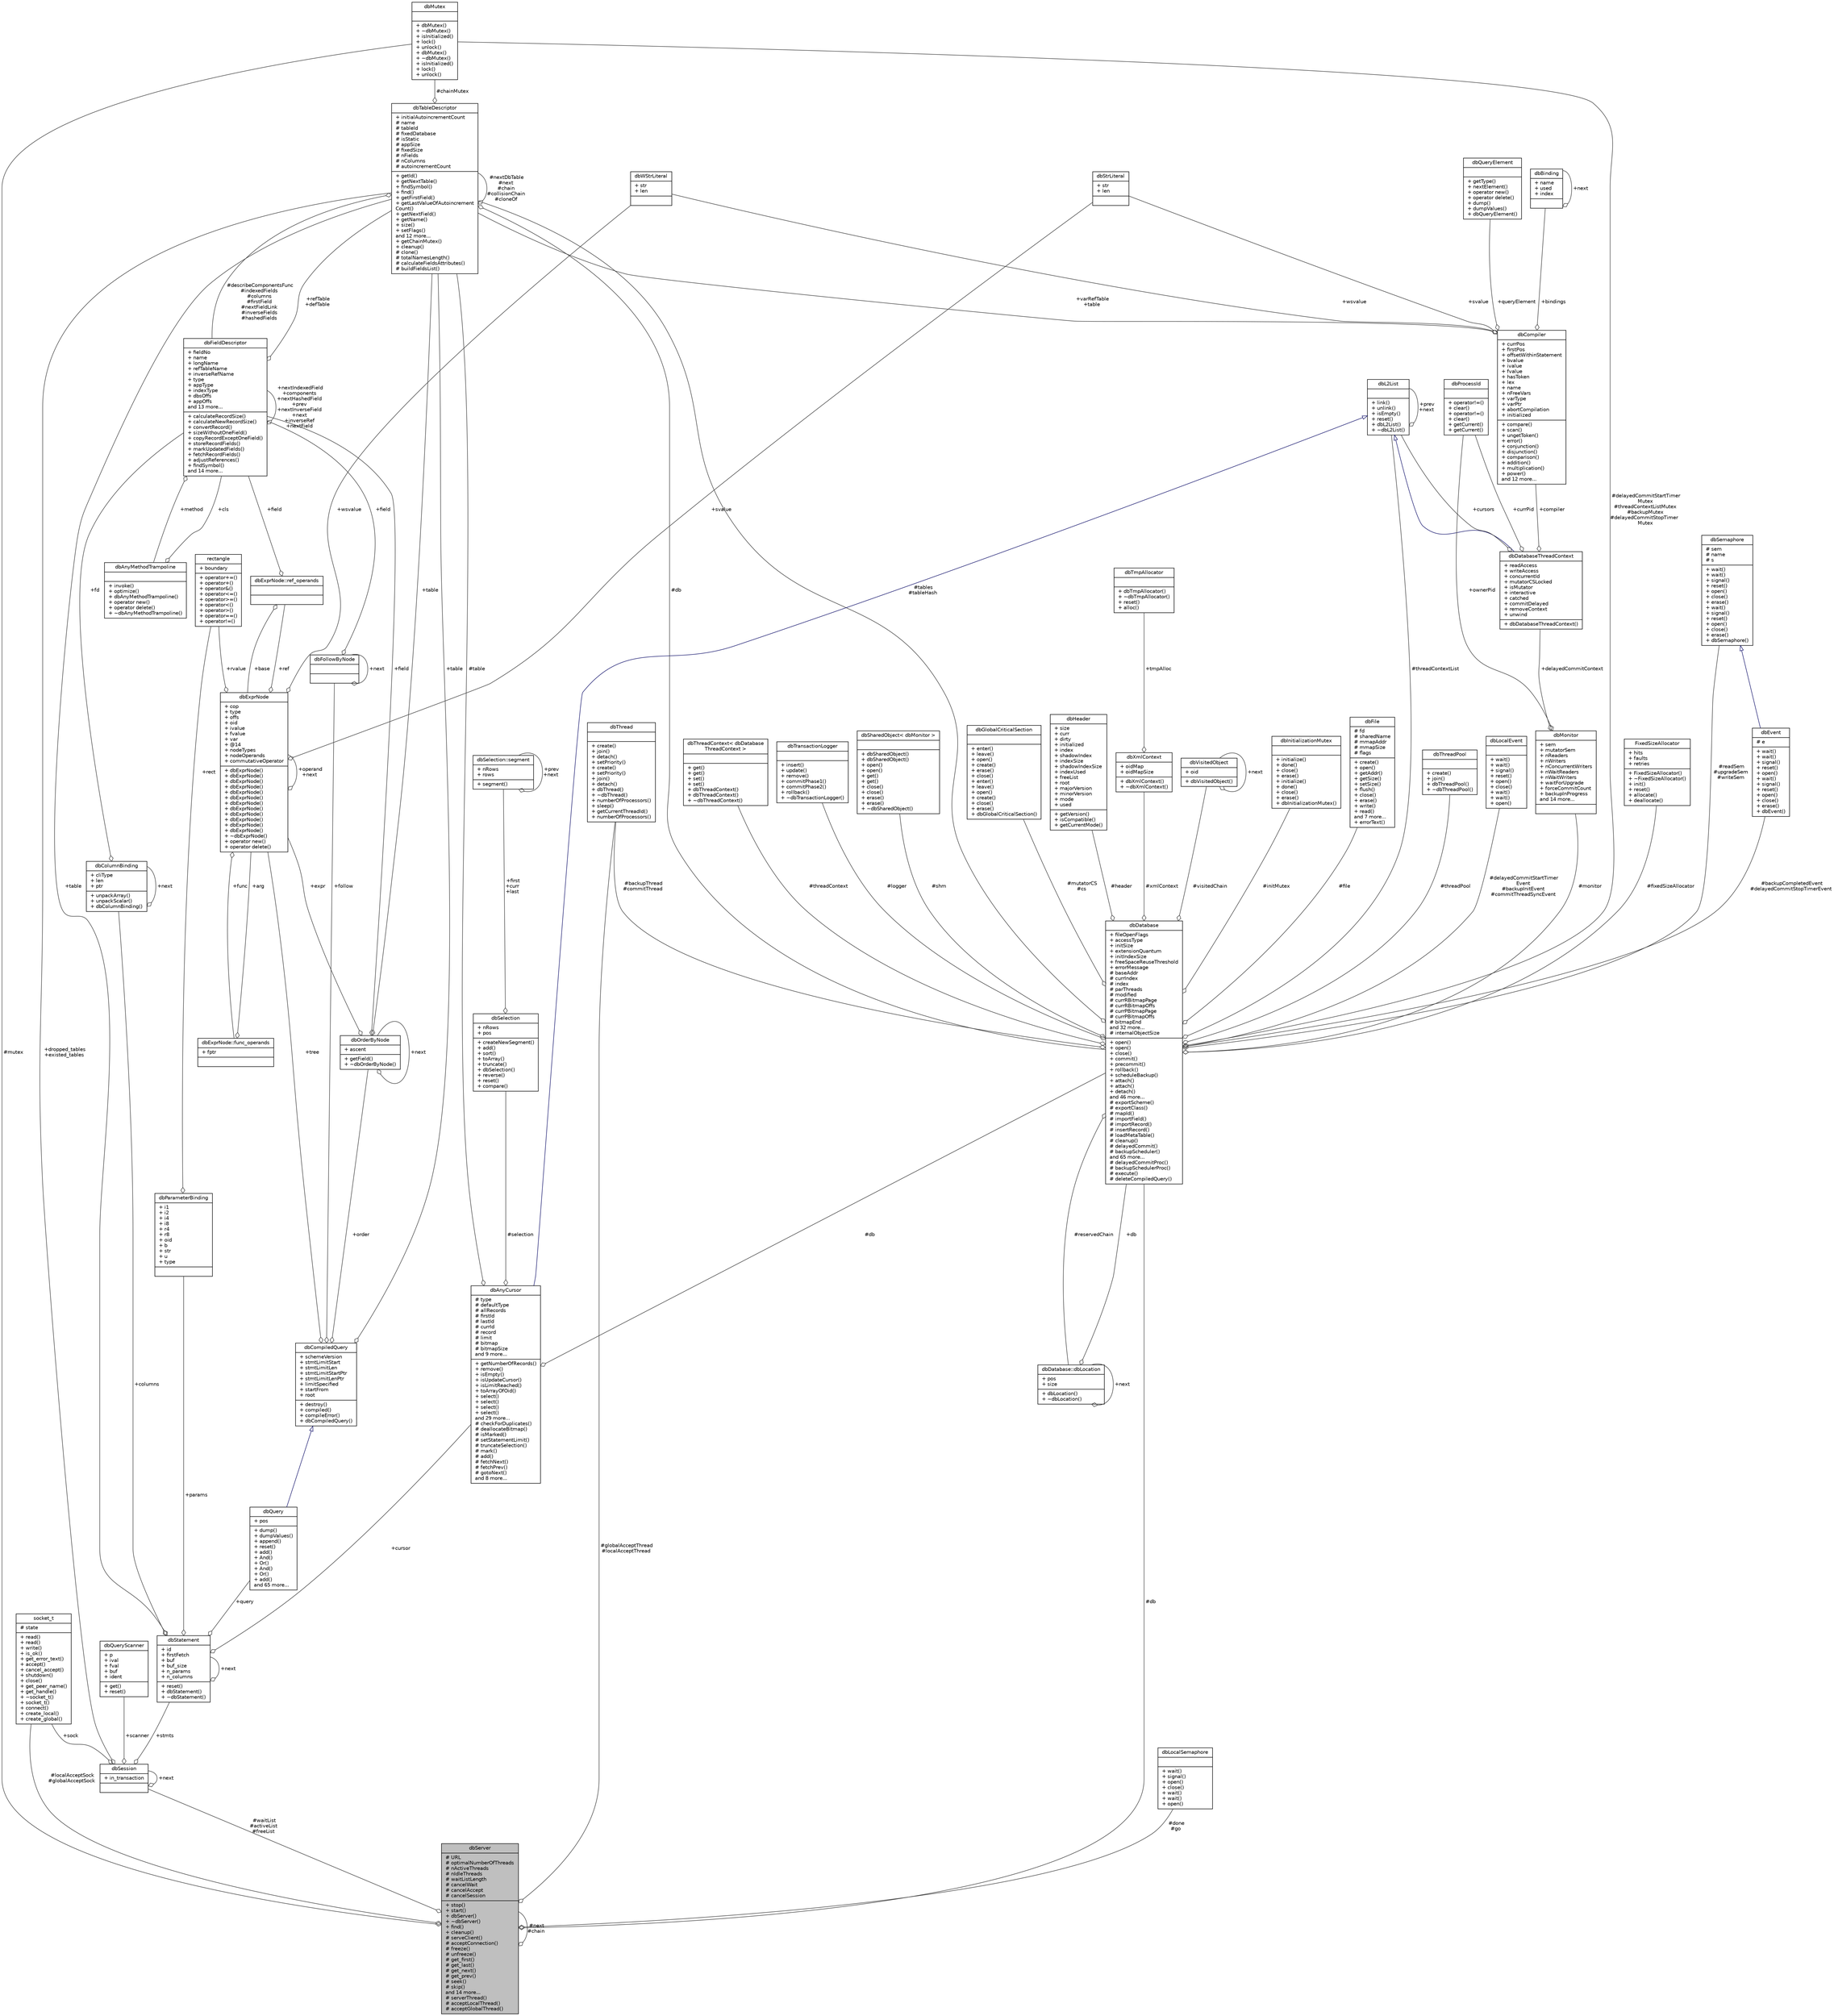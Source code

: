 digraph "dbServer"
{
 // INTERACTIVE_SVG=YES
 // LATEX_PDF_SIZE
  edge [fontname="Helvetica",fontsize="10",labelfontname="Helvetica",labelfontsize="10"];
  node [fontname="Helvetica",fontsize="10",shape=record];
  Node1 [label="{dbServer\n|# URL\l# optimalNumberOfThreads\l# nActiveThreads\l# nIdleThreads\l# waitListLength\l# cancelWait\l# cancelAccept\l# cancelSession\l|+ stop()\l+ start()\l+ dbServer()\l+ ~dbServer()\l+ find()\l+ cleanup()\l# serveClient()\l# acceptConnection()\l# freeze()\l# unfreeze()\l# get_first()\l# get_last()\l# get_next()\l# get_prev()\l# seek()\l# skip()\land 14 more...\l# serverThread()\l# acceptLocalThread()\l# acceptGlobalThread()\l}",height=0.2,width=0.4,color="black", fillcolor="grey75", style="filled", fontcolor="black",tooltip=" "];
  Node2 -> Node1 [color="grey25",fontsize="10",style="solid",label=" #mutex" ,arrowhead="odiamond",fontname="Helvetica"];
  Node2 [label="{dbMutex\n||+ dbMutex()\l+ ~dbMutex()\l+ isInitialized()\l+ lock()\l+ unlock()\l+ dbMutex()\l+ ~dbMutex()\l+ isInitialized()\l+ lock()\l+ unlock()\l}",height=0.2,width=0.4,color="black", fillcolor="white", style="filled",URL="$classdbMutex.html",tooltip=" "];
  Node1 -> Node1 [color="grey25",fontsize="10",style="solid",label=" #next\n#chain" ,arrowhead="odiamond",fontname="Helvetica"];
  Node3 -> Node1 [color="grey25",fontsize="10",style="solid",label=" #globalAcceptThread\n#localAcceptThread" ,arrowhead="odiamond",fontname="Helvetica"];
  Node3 [label="{dbThread\n||+ create()\l+ join()\l+ detach()\l+ setPriority()\l+ create()\l+ setPriority()\l+ join()\l+ detach()\l+ dbThread()\l+ ~dbThread()\l+ numberOfProcessors()\l+ sleep()\l+ getCurrentThreadId()\l+ numberOfProcessors()\l}",height=0.2,width=0.4,color="black", fillcolor="white", style="filled",URL="$classdbThread.html",tooltip=" "];
  Node4 -> Node1 [color="grey25",fontsize="10",style="solid",label=" #localAcceptSock\n#globalAcceptSock" ,arrowhead="odiamond",fontname="Helvetica"];
  Node4 [label="{socket_t\n|# state\l|+ read()\l+ read()\l+ write()\l+ is_ok()\l+ get_error_text()\l+ accept()\l+ cancel_accept()\l+ shutdown()\l+ close()\l+ get_peer_name()\l+ get_handle()\l+ ~socket_t()\l+ socket_t()\l+ connect()\l+ create_local()\l+ create_global()\l}",height=0.2,width=0.4,color="black", fillcolor="white", style="filled",URL="$classsocket__t.html",tooltip=" "];
  Node5 -> Node1 [color="grey25",fontsize="10",style="solid",label=" #waitList\n#activeList\n#freeList" ,arrowhead="odiamond",fontname="Helvetica"];
  Node5 [label="{dbSession\n|+ in_transaction\l|}",height=0.2,width=0.4,color="black", fillcolor="white", style="filled",URL="$classdbSession.html",tooltip=" "];
  Node6 -> Node5 [color="grey25",fontsize="10",style="solid",label=" +stmts" ,arrowhead="odiamond",fontname="Helvetica"];
  Node6 [label="{dbStatement\n|+ id\l+ firstFetch\l+ buf\l+ buf_size\l+ n_params\l+ n_columns\l|+ reset()\l+ dbStatement()\l+ ~dbStatement()\l}",height=0.2,width=0.4,color="black", fillcolor="white", style="filled",URL="$classdbStatement.html",tooltip=" "];
  Node6 -> Node6 [color="grey25",fontsize="10",style="solid",label=" +next" ,arrowhead="odiamond",fontname="Helvetica"];
  Node7 -> Node6 [color="grey25",fontsize="10",style="solid",label=" +params" ,arrowhead="odiamond",fontname="Helvetica"];
  Node7 [label="{dbParameterBinding\n|+ i1\l+ i2\l+ i4\l+ i8\l+ r4\l+ r8\l+ oid\l+ b\l+ str\l+ u\l+ type\l|}",height=0.2,width=0.4,color="black", fillcolor="white", style="filled",URL="$structdbParameterBinding.html",tooltip=" "];
  Node8 -> Node7 [color="grey25",fontsize="10",style="solid",label=" +rect" ,arrowhead="odiamond",fontname="Helvetica"];
  Node8 [label="{rectangle\n|+ boundary\l|+ operator+=()\l+ operator+()\l+ operator&()\l+ operator\<=()\l+ operator\>=()\l+ operator\<()\l+ operator\>()\l+ operator==()\l+ operator!=()\l}",height=0.2,width=0.4,color="black", fillcolor="white", style="filled",URL="$classrectangle.html",tooltip=" "];
  Node9 -> Node6 [color="grey25",fontsize="10",style="solid",label=" +query" ,arrowhead="odiamond",fontname="Helvetica"];
  Node9 [label="{dbQuery\n|+ pos\l|+ dump()\l+ dumpValues()\l+ append()\l+ reset()\l+ add()\l+ And()\l+ Or()\l+ And()\l+ Or()\l+ add()\land 65 more...\l}",height=0.2,width=0.4,color="black", fillcolor="white", style="filled",URL="$classdbQuery.html",tooltip=" "];
  Node10 -> Node9 [dir="back",color="midnightblue",fontsize="10",style="solid",arrowtail="onormal",fontname="Helvetica"];
  Node10 [label="{dbCompiledQuery\n|+ schemeVersion\l+ stmtLimitStart\l+ stmtLimitLen\l+ stmtLimitStartPtr\l+ stmtLimitLenPtr\l+ limitSpecified\l+ startFrom\l+ root\l|+ destroy()\l+ compiled()\l+ compileError()\l+ dbCompiledQuery()\l}",height=0.2,width=0.4,color="black", fillcolor="white", style="filled",URL="$classdbCompiledQuery.html",tooltip=" "];
  Node11 -> Node10 [color="grey25",fontsize="10",style="solid",label=" +order" ,arrowhead="odiamond",fontname="Helvetica"];
  Node11 [label="{dbOrderByNode\n|+ ascent\l|+ getField()\l+ ~dbOrderByNode()\l}",height=0.2,width=0.4,color="black", fillcolor="white", style="filled",URL="$classdbOrderByNode.html",tooltip=" "];
  Node11 -> Node11 [color="grey25",fontsize="10",style="solid",label=" +next" ,arrowhead="odiamond",fontname="Helvetica"];
  Node12 -> Node11 [color="grey25",fontsize="10",style="solid",label=" +table" ,arrowhead="odiamond",fontname="Helvetica"];
  Node12 [label="{dbTableDescriptor\n|+ initialAutoincrementCount\l# name\l# tableId\l# fixedDatabase\l# isStatic\l# appSize\l# fixedSize\l# nFields\l# nColumns\l# autoincrementCount\l|+ getId()\l+ getNextTable()\l+ findSymbol()\l+ find()\l+ getFirstField()\l+ getLastValueOfAutoincrement\lCount()\l+ getNextField()\l+ getName()\l+ size()\l+ setFlags()\land 12 more...\l+ getChainMutex()\l+ cleanup()\l# clone()\l# totalNamesLength()\l# calculateFieldsAttributes()\l# buildFieldsList()\l}",height=0.2,width=0.4,color="black", fillcolor="white", style="filled",URL="$classdbTableDescriptor.html",tooltip=" "];
  Node2 -> Node12 [color="grey25",fontsize="10",style="solid",label=" #chainMutex" ,arrowhead="odiamond",fontname="Helvetica"];
  Node12 -> Node12 [color="grey25",fontsize="10",style="solid",label=" #nextDbTable\n#next\n#chain\n#collisionChain\n#cloneOf" ,arrowhead="odiamond",fontname="Helvetica"];
  Node13 -> Node12 [color="grey25",fontsize="10",style="solid",label=" #db" ,arrowhead="odiamond",fontname="Helvetica"];
  Node13 [label="{dbDatabase\n|+ fileOpenFlags\l+ accessType\l+ initSize\l+ extensionQuantum\l+ initIndexSize\l+ freeSpaceReuseThreshold\l+ errorMessage\l# baseAddr\l# currIndex\l# index\l# parThreads\l# modified\l# currRBitmapPage\l# currRBitmapOffs\l# currPBitmapPage\l# currPBitmapOffs\l# bitmapEnd\land 32 more...\l# internalObjectSize\l|+ open()\l+ open()\l+ close()\l+ commit()\l+ precommit()\l+ rollback()\l+ scheduleBackup()\l+ attach()\l+ attach()\l+ detach()\land 46 more...\l# exportScheme()\l# exportClass()\l# mapId()\l# importField()\l# importRecord()\l# insertRecord()\l# loadMetaTable()\l# cleanup()\l# delayedCommit()\l# backupScheduler()\land 65 more...\l# delayedCommitProc()\l# backupSchedulerProc()\l# execute()\l# deleteCompiledQuery()\l}",height=0.2,width=0.4,color="black", fillcolor="white", style="filled",URL="$classdbDatabase.html",tooltip=" "];
  Node14 -> Node13 [color="grey25",fontsize="10",style="solid",label=" #backupCompletedEvent\n#delayedCommitStopTimerEvent" ,arrowhead="odiamond",fontname="Helvetica"];
  Node14 [label="{dbEvent\n|# e\l|+ wait()\l+ wait()\l+ signal()\l+ reset()\l+ open()\l+ wait()\l+ signal()\l+ reset()\l+ open()\l+ close()\l+ erase()\l+ dbEvent()\l}",height=0.2,width=0.4,color="black", fillcolor="white", style="filled",URL="$classdbEvent.html",tooltip=" "];
  Node15 -> Node14 [dir="back",color="midnightblue",fontsize="10",style="solid",arrowtail="onormal",fontname="Helvetica"];
  Node15 [label="{dbSemaphore\n|# sem\l# name\l# s\l|+ wait()\l+ wait()\l+ signal()\l+ reset()\l+ open()\l+ close()\l+ erase()\l+ wait()\l+ signal()\l+ reset()\l+ open()\l+ close()\l+ erase()\l+ dbSemaphore()\l}",height=0.2,width=0.4,color="black", fillcolor="white", style="filled",URL="$classdbSemaphore.html",tooltip=" "];
  Node16 -> Node13 [color="grey25",fontsize="10",style="solid",label=" #threadContext" ,arrowhead="odiamond",fontname="Helvetica"];
  Node16 [label="{dbThreadContext\< dbDatabase\lThreadContext \>\n||+ get()\l+ get()\l+ set()\l+ set()\l+ dbThreadContext()\l+ dbThreadContext()\l+ ~dbThreadContext()\l}",height=0.2,width=0.4,color="black", fillcolor="white", style="filled",URL="$classdbThreadContext.html",tooltip=" "];
  Node17 -> Node13 [color="grey25",fontsize="10",style="solid",label=" #logger" ,arrowhead="odiamond",fontname="Helvetica"];
  Node17 [label="{dbTransactionLogger\n||+ insert()\l+ update()\l+ remove()\l+ commitPhase1()\l+ commitPhase2()\l+ rollback()\l+ ~dbTransactionLogger()\l}",height=0.2,width=0.4,color="black", fillcolor="white", style="filled",URL="$classdbTransactionLogger.html",tooltip=" "];
  Node18 -> Node13 [color="grey25",fontsize="10",style="solid",label=" #shm" ,arrowhead="odiamond",fontname="Helvetica"];
  Node18 [label="{dbSharedObject\< dbMonitor \>\n||+ dbSharedObject()\l+ dbSharedObject()\l+ open()\l+ open()\l+ get()\l+ get()\l+ close()\l+ close()\l+ erase()\l+ erase()\l+ ~dbSharedObject()\l}",height=0.2,width=0.4,color="black", fillcolor="white", style="filled",URL="$classdbSharedObject.html",tooltip=" "];
  Node2 -> Node13 [color="grey25",fontsize="10",style="solid",label=" #delayedCommitStartTimer\lMutex\n#threadContextListMutex\n#backupMutex\n#delayedCommitStopTimer\lMutex" ,arrowhead="odiamond",fontname="Helvetica"];
  Node19 -> Node13 [color="grey25",fontsize="10",style="solid",label=" #mutatorCS\n#cs" ,arrowhead="odiamond",fontname="Helvetica"];
  Node19 [label="{dbGlobalCriticalSection\n||+ enter()\l+ leave()\l+ open()\l+ create()\l+ erase()\l+ close()\l+ enter()\l+ leave()\l+ open()\l+ create()\l+ close()\l+ erase()\l+ dbGlobalCriticalSection()\l}",height=0.2,width=0.4,color="black", fillcolor="white", style="filled",URL="$classdbGlobalCriticalSection.html",tooltip=" "];
  Node20 -> Node13 [color="grey25",fontsize="10",style="solid",label=" #header" ,arrowhead="odiamond",fontname="Helvetica"];
  Node20 [label="{dbHeader\n|+ size\l+ curr\l+ dirty\l+ initialized\l+ index\l+ shadowIndex\l+ indexSize\l+ shadowIndexSize\l+ indexUsed\l+ freeList\l+ root\l+ majorVersion\l+ minorVersion\l+ mode\l+ used\l|+ getVersion()\l+ isCompatible()\l+ getCurrentMode()\l}",height=0.2,width=0.4,color="black", fillcolor="white", style="filled",URL="$classdbHeader.html",tooltip=" "];
  Node21 -> Node13 [color="grey25",fontsize="10",style="solid",label=" #threadContextList" ,arrowhead="odiamond",fontname="Helvetica"];
  Node21 [label="{dbL2List\n||+ link()\l+ unlink()\l+ isEmpty()\l+ reset()\l+ dbL2List()\l+ ~dbL2List()\l}",height=0.2,width=0.4,color="black", fillcolor="white", style="filled",URL="$classdbL2List.html",tooltip=" "];
  Node21 -> Node21 [color="grey25",fontsize="10",style="solid",label=" +prev\n+next" ,arrowhead="odiamond",fontname="Helvetica"];
  Node22 -> Node13 [color="grey25",fontsize="10",style="solid",label=" #visitedChain" ,arrowhead="odiamond",fontname="Helvetica"];
  Node22 [label="{dbVisitedObject\n|+ oid\l|+ dbVisitedObject()\l}",height=0.2,width=0.4,color="black", fillcolor="white", style="filled",URL="$classdbVisitedObject.html",tooltip=" "];
  Node22 -> Node22 [color="grey25",fontsize="10",style="solid",label=" +next" ,arrowhead="odiamond",fontname="Helvetica"];
  Node12 -> Node13 [color="grey25",fontsize="10",style="solid",label=" #tables\n#tableHash" ,arrowhead="odiamond",fontname="Helvetica"];
  Node15 -> Node13 [color="grey25",fontsize="10",style="solid",label=" #readSem\n#upgradeSem\n#writeSem" ,arrowhead="odiamond",fontname="Helvetica"];
  Node3 -> Node13 [color="grey25",fontsize="10",style="solid",label=" #backupThread\n#commitThread" ,arrowhead="odiamond",fontname="Helvetica"];
  Node23 -> Node13 [color="grey25",fontsize="10",style="solid",label=" #initMutex" ,arrowhead="odiamond",fontname="Helvetica"];
  Node23 [label="{dbInitializationMutex\n||+ initialize()\l+ done()\l+ close()\l+ erase()\l+ initialize()\l+ done()\l+ close()\l+ erase()\l+ dbInitializationMutex()\l}",height=0.2,width=0.4,color="black", fillcolor="white", style="filled",URL="$classdbInitializationMutex.html",tooltip=" "];
  Node24 -> Node13 [color="grey25",fontsize="10",style="solid",label=" #reservedChain" ,arrowhead="odiamond",fontname="Helvetica"];
  Node24 [label="{dbDatabase::dbLocation\n|+ pos\l+ size\l|+ dbLocation()\l+ ~dbLocation()\l}",height=0.2,width=0.4,color="black", fillcolor="white", style="filled",URL="$structdbDatabase_1_1dbLocation.html",tooltip=" "];
  Node24 -> Node24 [color="grey25",fontsize="10",style="solid",label=" +next" ,arrowhead="odiamond",fontname="Helvetica"];
  Node13 -> Node24 [color="grey25",fontsize="10",style="solid",label=" +db" ,arrowhead="odiamond",fontname="Helvetica"];
  Node25 -> Node13 [color="grey25",fontsize="10",style="solid",label=" #file" ,arrowhead="odiamond",fontname="Helvetica"];
  Node25 [label="{dbFile\n|# fd\l# sharedName\l# mmapAddr\l# mmapSize\l# flags\l|+ create()\l+ open()\l+ getAddr()\l+ getSize()\l+ setSize()\l+ flush()\l+ close()\l+ erase()\l+ write()\l+ read()\land 7 more...\l+ errorText()\l}",height=0.2,width=0.4,color="black", fillcolor="white", style="filled",URL="$classdbFile.html",tooltip=" "];
  Node26 -> Node13 [color="grey25",fontsize="10",style="solid",label=" #threadPool" ,arrowhead="odiamond",fontname="Helvetica"];
  Node26 [label="{dbThreadPool\n||+ create()\l+ join()\l+ dbThreadPool()\l+ ~dbThreadPool()\l}",height=0.2,width=0.4,color="black", fillcolor="white", style="filled",URL="$classdbThreadPool.html",tooltip=" "];
  Node27 -> Node13 [color="grey25",fontsize="10",style="solid",label=" #delayedCommitStartTimer\lEvent\n#backupInitEvent\n#commitThreadSyncEvent" ,arrowhead="odiamond",fontname="Helvetica"];
  Node27 [label="{dbLocalEvent\n||+ wait()\l+ wait()\l+ signal()\l+ reset()\l+ open()\l+ close()\l+ wait()\l+ wait()\l+ open()\l}",height=0.2,width=0.4,color="black", fillcolor="white", style="filled",URL="$classdbLocalEvent.html",tooltip=" "];
  Node28 -> Node13 [color="grey25",fontsize="10",style="solid",label=" #xmlContext" ,arrowhead="odiamond",fontname="Helvetica"];
  Node28 [label="{dbXmlContext\n|+ oidMap\l+ oidMapSize\l|+ dbXmlContext()\l+ ~dbXmlContext()\l}",height=0.2,width=0.4,color="black", fillcolor="white", style="filled",URL="$classdbXmlContext.html",tooltip=" "];
  Node29 -> Node28 [color="grey25",fontsize="10",style="solid",label=" +tmpAlloc" ,arrowhead="odiamond",fontname="Helvetica"];
  Node29 [label="{dbTmpAllocator\n||+ dbTmpAllocator()\l+ ~dbTmpAllocator()\l+ reset()\l+ alloc()\l}",height=0.2,width=0.4,color="black", fillcolor="white", style="filled",URL="$classdbTmpAllocator.html",tooltip=" "];
  Node30 -> Node13 [color="grey25",fontsize="10",style="solid",label=" #fixedSizeAllocator" ,arrowhead="odiamond",fontname="Helvetica"];
  Node30 [label="{FixedSizeAllocator\n|+ hits\l+ faults\l+ retries\l|+ FixedSizeAllocator()\l+ ~FixedSizeAllocator()\l+ init()\l+ reset()\l+ allocate()\l+ deallocate()\l}",height=0.2,width=0.4,color="black", fillcolor="white", style="filled",URL="$classFixedSizeAllocator.html",tooltip=" "];
  Node31 -> Node13 [color="grey25",fontsize="10",style="solid",label=" #monitor" ,arrowhead="odiamond",fontname="Helvetica"];
  Node31 [label="{dbMonitor\n|+ sem\l+ mutatorSem\l+ nReaders\l+ nWriters\l+ nConcurrentWriters\l+ nWaitReaders\l+ nWaitWriters\l+ waitForUpgrade\l+ forceCommitCount\l+ backupInProgress\land 14 more...\l|}",height=0.2,width=0.4,color="black", fillcolor="white", style="filled",URL="$classdbMonitor.html",tooltip=" "];
  Node32 -> Node31 [color="grey25",fontsize="10",style="solid",label=" +delayedCommitContext" ,arrowhead="odiamond",fontname="Helvetica"];
  Node32 [label="{dbDatabaseThreadContext\n|+ readAccess\l+ writeAccess\l+ concurrentId\l+ mutatorCSLocked\l+ isMutator\l+ interactive\l+ catched\l+ commitDelayed\l+ removeContext\l+ unwind\l|+ dbDatabaseThreadContext()\l}",height=0.2,width=0.4,color="black", fillcolor="white", style="filled",URL="$classdbDatabaseThreadContext.html",tooltip=" "];
  Node21 -> Node32 [dir="back",color="midnightblue",fontsize="10",style="solid",arrowtail="onormal",fontname="Helvetica"];
  Node21 -> Node32 [color="grey25",fontsize="10",style="solid",label=" +cursors" ,arrowhead="odiamond",fontname="Helvetica"];
  Node33 -> Node32 [color="grey25",fontsize="10",style="solid",label=" +compiler" ,arrowhead="odiamond",fontname="Helvetica"];
  Node33 [label="{dbCompiler\n|+ currPos\l+ firstPos\l+ offsetWithinStatement\l+ bvalue\l+ ivalue\l+ fvalue\l+ hasToken\l+ lex\l+ name\l+ nFreeVars\l+ varType\l+ varPtr\l+ abortCompilation\l+ initialized\l|+ compare()\l+ scan()\l+ ungetToken()\l+ error()\l+ conjunction()\l+ disjunction()\l+ comparison()\l+ addition()\l+ multiplication()\l+ power()\land 12 more...\l}",height=0.2,width=0.4,color="black", fillcolor="white", style="filled",URL="$classdbCompiler.html",tooltip=" "];
  Node34 -> Node33 [color="grey25",fontsize="10",style="solid",label=" +svalue" ,arrowhead="odiamond",fontname="Helvetica"];
  Node34 [label="{dbStrLiteral\n|+ str\l+ len\l|}",height=0.2,width=0.4,color="black", fillcolor="white", style="filled",URL="$structdbStrLiteral.html",tooltip=" "];
  Node12 -> Node33 [color="grey25",fontsize="10",style="solid",label=" +varRefTable\n+table" ,arrowhead="odiamond",fontname="Helvetica"];
  Node35 -> Node33 [color="grey25",fontsize="10",style="solid",label=" +wsvalue" ,arrowhead="odiamond",fontname="Helvetica"];
  Node35 [label="{dbWStrLiteral\n|+ str\l+ len\l|}",height=0.2,width=0.4,color="black", fillcolor="white", style="filled",URL="$structdbWStrLiteral.html",tooltip=" "];
  Node36 -> Node33 [color="grey25",fontsize="10",style="solid",label=" +bindings" ,arrowhead="odiamond",fontname="Helvetica"];
  Node36 [label="{dbBinding\n|+ name\l+ used\l+ index\l|}",height=0.2,width=0.4,color="black", fillcolor="white", style="filled",URL="$classdbBinding.html",tooltip=" "];
  Node36 -> Node36 [color="grey25",fontsize="10",style="solid",label=" +next" ,arrowhead="odiamond",fontname="Helvetica"];
  Node37 -> Node33 [color="grey25",fontsize="10",style="solid",label=" +queryElement" ,arrowhead="odiamond",fontname="Helvetica"];
  Node37 [label="{dbQueryElement\n||+ getType()\l+ nextElement()\l+ operator new()\l+ operator delete()\l+ dump()\l+ dumpValues()\l+ dbQueryElement()\l}",height=0.2,width=0.4,color="black", fillcolor="white", style="filled",URL="$classdbQueryElement.html",tooltip=" "];
  Node38 -> Node32 [color="grey25",fontsize="10",style="solid",label=" +currPid" ,arrowhead="odiamond",fontname="Helvetica"];
  Node38 [label="{dbProcessId\n||+ operator!=()\l+ clear()\l+ operator!=()\l+ clear()\l+ getCurrent()\l+ getCurrent()\l}",height=0.2,width=0.4,color="black", fillcolor="white", style="filled",URL="$classdbProcessId.html",tooltip=" "];
  Node38 -> Node31 [color="grey25",fontsize="10",style="solid",label=" +ownerPid" ,arrowhead="odiamond",fontname="Helvetica"];
  Node39 -> Node12 [color="grey25",fontsize="10",style="solid",label=" #describeComponentsFunc\n#indexedFields\n#columns\n#firstField\n#nextFieldLink\n#inverseFields\n#hashedFields" ,arrowhead="odiamond",fontname="Helvetica"];
  Node39 [label="{dbFieldDescriptor\n|+ fieldNo\l+ name\l+ longName\l+ refTableName\l+ inverseRefName\l+ type\l+ appType\l+ indexType\l+ dbsOffs\l+ appOffs\land 13 more...\l|+ calculateRecordSize()\l+ calculateNewRecordSize()\l+ convertRecord()\l+ sizeWithoutOneField()\l+ copyRecordExceptOneField()\l+ storeRecordFields()\l+ markUpdatedFields()\l+ fetchRecordFields()\l+ adjustReferences()\l+ findSymbol()\land 14 more...\l}",height=0.2,width=0.4,color="black", fillcolor="white", style="filled",URL="$classdbFieldDescriptor.html",tooltip=" "];
  Node40 -> Node39 [color="grey25",fontsize="10",style="solid",label=" +method" ,arrowhead="odiamond",fontname="Helvetica"];
  Node40 [label="{dbAnyMethodTrampoline\n||+ invoke()\l+ optimize()\l+ dbAnyMethodTrampoline()\l+ operator new()\l+ operator delete()\l+ ~dbAnyMethodTrampoline()\l}",height=0.2,width=0.4,color="black", fillcolor="white", style="filled",URL="$classdbAnyMethodTrampoline.html",tooltip=" "];
  Node39 -> Node40 [color="grey25",fontsize="10",style="solid",label=" +cls" ,arrowhead="odiamond",fontname="Helvetica"];
  Node12 -> Node39 [color="grey25",fontsize="10",style="solid",label=" +refTable\n+defTable" ,arrowhead="odiamond",fontname="Helvetica"];
  Node39 -> Node39 [color="grey25",fontsize="10",style="solid",label=" +nextIndexedField\n+components\n+nextHashedField\n+prev\n+nextInverseField\n+next\n+inverseRef\n+nextField" ,arrowhead="odiamond",fontname="Helvetica"];
  Node41 -> Node11 [color="grey25",fontsize="10",style="solid",label=" +expr" ,arrowhead="odiamond",fontname="Helvetica"];
  Node41 [label="{dbExprNode\n|+ cop\l+ type\l+ offs\l+ oid\l+ ivalue\l+ fvalue\l+ var\l+ @14\l+ nodeTypes\l+ nodeOperands\l+ commutativeOperator\l|+ dbExprNode()\l+ dbExprNode()\l+ dbExprNode()\l+ dbExprNode()\l+ dbExprNode()\l+ dbExprNode()\l+ dbExprNode()\l+ dbExprNode()\l+ dbExprNode()\l+ dbExprNode()\l+ dbExprNode()\l+ dbExprNode()\l+ ~dbExprNode()\l+ operator new()\l+ operator delete()\l}",height=0.2,width=0.4,color="black", fillcolor="white", style="filled",URL="$classdbExprNode.html",tooltip=" "];
  Node34 -> Node41 [color="grey25",fontsize="10",style="solid",label=" +svalue" ,arrowhead="odiamond",fontname="Helvetica"];
  Node42 -> Node41 [color="grey25",fontsize="10",style="solid",label=" +func" ,arrowhead="odiamond",fontname="Helvetica"];
  Node42 [label="{dbExprNode::func_operands\n|+ fptr\l|}",height=0.2,width=0.4,color="black", fillcolor="white", style="filled",URL="$structdbExprNode_1_1func__operands.html",tooltip=" "];
  Node41 -> Node42 [color="grey25",fontsize="10",style="solid",label=" +arg" ,arrowhead="odiamond",fontname="Helvetica"];
  Node43 -> Node41 [color="grey25",fontsize="10",style="solid",label=" +ref" ,arrowhead="odiamond",fontname="Helvetica"];
  Node43 [label="{dbExprNode::ref_operands\n||}",height=0.2,width=0.4,color="black", fillcolor="white", style="filled",URL="$structdbExprNode_1_1ref__operands.html",tooltip=" "];
  Node41 -> Node43 [color="grey25",fontsize="10",style="solid",label=" +base" ,arrowhead="odiamond",fontname="Helvetica"];
  Node39 -> Node43 [color="grey25",fontsize="10",style="solid",label=" +field" ,arrowhead="odiamond",fontname="Helvetica"];
  Node8 -> Node41 [color="grey25",fontsize="10",style="solid",label=" +rvalue" ,arrowhead="odiamond",fontname="Helvetica"];
  Node35 -> Node41 [color="grey25",fontsize="10",style="solid",label=" +wsvalue" ,arrowhead="odiamond",fontname="Helvetica"];
  Node41 -> Node41 [color="grey25",fontsize="10",style="solid",label=" +operand\n+next" ,arrowhead="odiamond",fontname="Helvetica"];
  Node39 -> Node11 [color="grey25",fontsize="10",style="solid",label=" +field" ,arrowhead="odiamond",fontname="Helvetica"];
  Node12 -> Node10 [color="grey25",fontsize="10",style="solid",label=" +table" ,arrowhead="odiamond",fontname="Helvetica"];
  Node44 -> Node10 [color="grey25",fontsize="10",style="solid",label=" +follow" ,arrowhead="odiamond",fontname="Helvetica"];
  Node44 [label="{dbFollowByNode\n||}",height=0.2,width=0.4,color="black", fillcolor="white", style="filled",URL="$classdbFollowByNode.html",tooltip=" "];
  Node44 -> Node44 [color="grey25",fontsize="10",style="solid",label=" +next" ,arrowhead="odiamond",fontname="Helvetica"];
  Node39 -> Node44 [color="grey25",fontsize="10",style="solid",label=" +field" ,arrowhead="odiamond",fontname="Helvetica"];
  Node41 -> Node10 [color="grey25",fontsize="10",style="solid",label=" +tree" ,arrowhead="odiamond",fontname="Helvetica"];
  Node12 -> Node6 [color="grey25",fontsize="10",style="solid",label=" +table" ,arrowhead="odiamond",fontname="Helvetica"];
  Node45 -> Node6 [color="grey25",fontsize="10",style="solid",label=" +columns" ,arrowhead="odiamond",fontname="Helvetica"];
  Node45 [label="{dbColumnBinding\n|+ cliType\l+ len\l+ ptr\l|+ unpackArray()\l+ unpackScalar()\l+ dbColumnBinding()\l}",height=0.2,width=0.4,color="black", fillcolor="white", style="filled",URL="$classdbColumnBinding.html",tooltip=" "];
  Node45 -> Node45 [color="grey25",fontsize="10",style="solid",label=" +next" ,arrowhead="odiamond",fontname="Helvetica"];
  Node39 -> Node45 [color="grey25",fontsize="10",style="solid",label=" +fd" ,arrowhead="odiamond",fontname="Helvetica"];
  Node46 -> Node6 [color="grey25",fontsize="10",style="solid",label=" +cursor" ,arrowhead="odiamond",fontname="Helvetica"];
  Node46 [label="{dbAnyCursor\n|# type\l# defaultType\l# allRecords\l# firstId\l# lastId\l# currId\l# record\l# limit\l# bitmap\l# bitmapSize\land 9 more...\l|+ getNumberOfRecords()\l+ remove()\l+ isEmpty()\l+ isUpdateCursor()\l+ isLimitReached()\l+ toArrayOfOid()\l+ select()\l+ select()\l+ select()\l+ select()\land 29 more...\l# checkForDuplicates()\l# deallocateBitmap()\l# isMarked()\l# setStatementLimit()\l# truncateSelection()\l# mark()\l# add()\l# fetchNext()\l# fetchPrev()\l# gotoNext()\land 8 more...\l}",height=0.2,width=0.4,color="black", fillcolor="white", style="filled",URL="$classdbAnyCursor.html",tooltip=" "];
  Node21 -> Node46 [dir="back",color="midnightblue",fontsize="10",style="solid",arrowtail="onormal",fontname="Helvetica"];
  Node47 -> Node46 [color="grey25",fontsize="10",style="solid",label=" #selection" ,arrowhead="odiamond",fontname="Helvetica"];
  Node47 [label="{dbSelection\n|+ nRows\l+ pos\l|+ createNewSegment()\l+ add()\l+ sort()\l+ toArray()\l+ truncate()\l+ dbSelection()\l+ reverse()\l+ reset()\l+ compare()\l}",height=0.2,width=0.4,color="black", fillcolor="white", style="filled",URL="$classdbSelection.html",tooltip=" "];
  Node48 -> Node47 [color="grey25",fontsize="10",style="solid",label=" +first\n+curr\n+last" ,arrowhead="odiamond",fontname="Helvetica"];
  Node48 [label="{dbSelection::segment\n|+ nRows\l+ rows\l|+ segment()\l}",height=0.2,width=0.4,color="black", fillcolor="white", style="filled",URL="$classdbSelection_1_1segment.html",tooltip=" "];
  Node48 -> Node48 [color="grey25",fontsize="10",style="solid",label=" +prev\n+next" ,arrowhead="odiamond",fontname="Helvetica"];
  Node12 -> Node46 [color="grey25",fontsize="10",style="solid",label=" #table" ,arrowhead="odiamond",fontname="Helvetica"];
  Node13 -> Node46 [color="grey25",fontsize="10",style="solid",label=" #db" ,arrowhead="odiamond",fontname="Helvetica"];
  Node49 -> Node5 [color="grey25",fontsize="10",style="solid",label=" +scanner" ,arrowhead="odiamond",fontname="Helvetica"];
  Node49 [label="{dbQueryScanner\n|+ p\l+ ival\l+ fval\l+ buf\l+ ident\l|+ get()\l+ reset()\l}",height=0.2,width=0.4,color="black", fillcolor="white", style="filled",URL="$classdbQueryScanner.html",tooltip=" "];
  Node12 -> Node5 [color="grey25",fontsize="10",style="solid",label=" +dropped_tables\n+existed_tables" ,arrowhead="odiamond",fontname="Helvetica"];
  Node4 -> Node5 [color="grey25",fontsize="10",style="solid",label=" +sock" ,arrowhead="odiamond",fontname="Helvetica"];
  Node5 -> Node5 [color="grey25",fontsize="10",style="solid",label=" +next" ,arrowhead="odiamond",fontname="Helvetica"];
  Node13 -> Node1 [color="grey25",fontsize="10",style="solid",label=" #db" ,arrowhead="odiamond",fontname="Helvetica"];
  Node50 -> Node1 [color="grey25",fontsize="10",style="solid",label=" #done\n#go" ,arrowhead="odiamond",fontname="Helvetica"];
  Node50 [label="{dbLocalSemaphore\n||+ wait()\l+ signal()\l+ open()\l+ close()\l+ wait()\l+ wait()\l+ open()\l}",height=0.2,width=0.4,color="black", fillcolor="white", style="filled",URL="$classdbLocalSemaphore.html",tooltip=" "];
}
